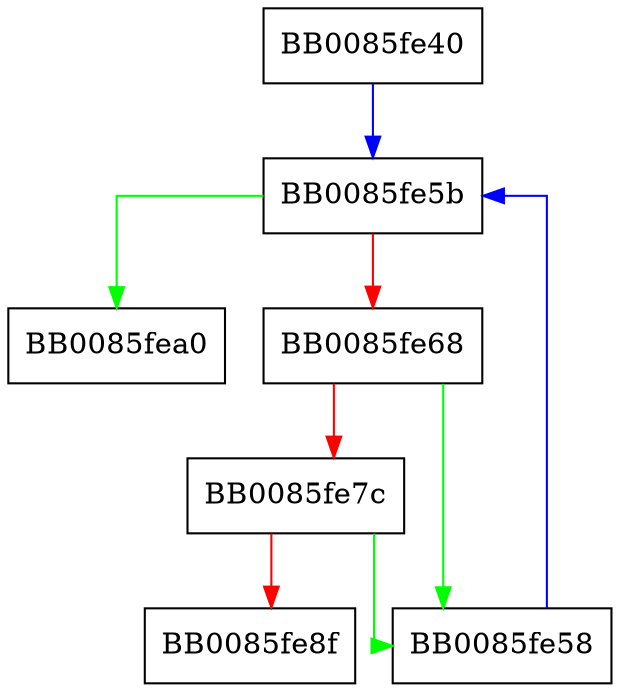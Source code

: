 digraph ossl_policy_level_find_node {
  node [shape="box"];
  graph [splines=ortho];
  BB0085fe40 -> BB0085fe5b [color="blue"];
  BB0085fe58 -> BB0085fe5b [color="blue"];
  BB0085fe5b -> BB0085fea0 [color="green"];
  BB0085fe5b -> BB0085fe68 [color="red"];
  BB0085fe68 -> BB0085fe58 [color="green"];
  BB0085fe68 -> BB0085fe7c [color="red"];
  BB0085fe7c -> BB0085fe58 [color="green"];
  BB0085fe7c -> BB0085fe8f [color="red"];
}